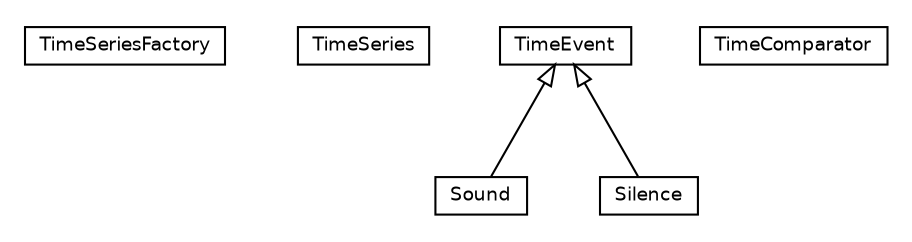 #!/usr/local/bin/dot
#
# Class diagram 
# Generated by UMLGraph version R5_6-24-gf6e263 (http://www.umlgraph.org/)
#

digraph G {
	edge [fontname="Helvetica",fontsize=10,labelfontname="Helvetica",labelfontsize=10];
	node [fontname="Helvetica",fontsize=10,shape=plaintext];
	nodesep=0.25;
	ranksep=0.5;
	// com.rockhoppertech.music.series.time.TimeSeriesFactory
	c804 [label=<<table title="com.rockhoppertech.music.series.time.TimeSeriesFactory" border="0" cellborder="1" cellspacing="0" cellpadding="2" port="p" href="./TimeSeriesFactory.html">
		<tr><td><table border="0" cellspacing="0" cellpadding="1">
<tr><td align="center" balign="center"> TimeSeriesFactory </td></tr>
		</table></td></tr>
		</table>>, URL="./TimeSeriesFactory.html", fontname="Helvetica", fontcolor="black", fontsize=9.0];
	// com.rockhoppertech.music.series.time.TimeSeries
	c805 [label=<<table title="com.rockhoppertech.music.series.time.TimeSeries" border="0" cellborder="1" cellspacing="0" cellpadding="2" port="p" href="./TimeSeries.html">
		<tr><td><table border="0" cellspacing="0" cellpadding="1">
<tr><td align="center" balign="center"> TimeSeries </td></tr>
		</table></td></tr>
		</table>>, URL="./TimeSeries.html", fontname="Helvetica", fontcolor="black", fontsize=9.0];
	// com.rockhoppertech.music.series.time.TimeEvent
	c806 [label=<<table title="com.rockhoppertech.music.series.time.TimeEvent" border="0" cellborder="1" cellspacing="0" cellpadding="2" port="p" href="./TimeEvent.html">
		<tr><td><table border="0" cellspacing="0" cellpadding="1">
<tr><td align="center" balign="center"> TimeEvent </td></tr>
		</table></td></tr>
		</table>>, URL="./TimeEvent.html", fontname="Helvetica", fontcolor="black", fontsize=9.0];
	// com.rockhoppertech.music.series.time.TimeComparator
	c807 [label=<<table title="com.rockhoppertech.music.series.time.TimeComparator" border="0" cellborder="1" cellspacing="0" cellpadding="2" port="p" href="./TimeComparator.html">
		<tr><td><table border="0" cellspacing="0" cellpadding="1">
<tr><td align="center" balign="center"> TimeComparator </td></tr>
		</table></td></tr>
		</table>>, URL="./TimeComparator.html", fontname="Helvetica", fontcolor="black", fontsize=9.0];
	// com.rockhoppertech.music.series.time.Sound
	c808 [label=<<table title="com.rockhoppertech.music.series.time.Sound" border="0" cellborder="1" cellspacing="0" cellpadding="2" port="p" href="./Sound.html">
		<tr><td><table border="0" cellspacing="0" cellpadding="1">
<tr><td align="center" balign="center"> Sound </td></tr>
		</table></td></tr>
		</table>>, URL="./Sound.html", fontname="Helvetica", fontcolor="black", fontsize=9.0];
	// com.rockhoppertech.music.series.time.Silence
	c809 [label=<<table title="com.rockhoppertech.music.series.time.Silence" border="0" cellborder="1" cellspacing="0" cellpadding="2" port="p" href="./Silence.html">
		<tr><td><table border="0" cellspacing="0" cellpadding="1">
<tr><td align="center" balign="center"> Silence </td></tr>
		</table></td></tr>
		</table>>, URL="./Silence.html", fontname="Helvetica", fontcolor="black", fontsize=9.0];
	//com.rockhoppertech.music.series.time.Sound extends com.rockhoppertech.music.series.time.TimeEvent
	c806:p -> c808:p [dir=back,arrowtail=empty];
	//com.rockhoppertech.music.series.time.Silence extends com.rockhoppertech.music.series.time.TimeEvent
	c806:p -> c809:p [dir=back,arrowtail=empty];
}

